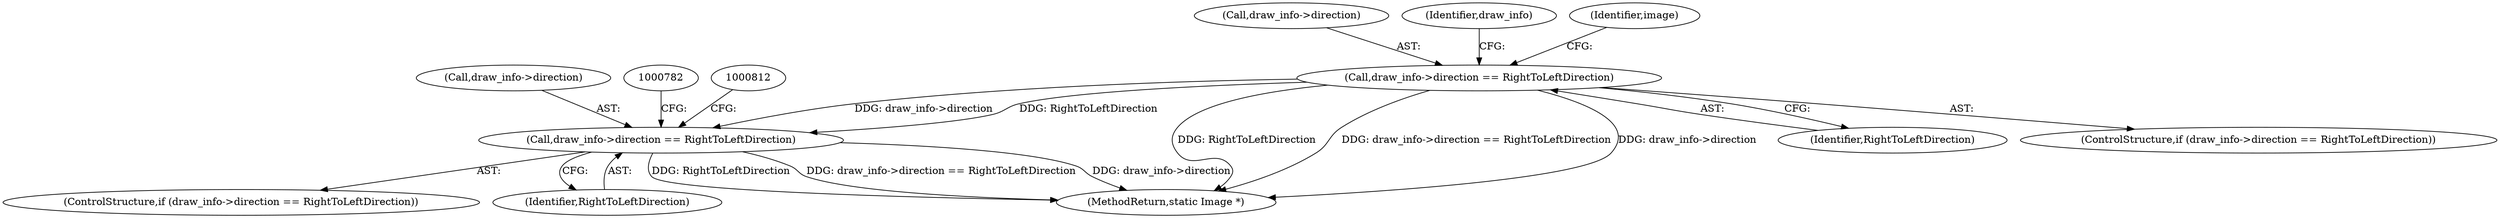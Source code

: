 digraph "0_ImageMagick_f6e9d0d9955e85bdd7540b251cd50d598dacc5e6_30@pointer" {
"1000769" [label="(Call,draw_info->direction == RightToLeftDirection)"];
"1000776" [label="(Call,draw_info->direction == RightToLeftDirection)"];
"1000769" [label="(Call,draw_info->direction == RightToLeftDirection)"];
"1000770" [label="(Call,draw_info->direction)"];
"1000773" [label="(Identifier,RightToLeftDirection)"];
"1000777" [label="(Call,draw_info->direction)"];
"1000874" [label="(MethodReturn,static Image *)"];
"1000776" [label="(Call,draw_info->direction == RightToLeftDirection)"];
"1000775" [label="(ControlStructure,if (draw_info->direction == RightToLeftDirection))"];
"1000780" [label="(Identifier,RightToLeftDirection)"];
"1000768" [label="(ControlStructure,if (draw_info->direction == RightToLeftDirection))"];
"1000778" [label="(Identifier,draw_info)"];
"1000822" [label="(Identifier,image)"];
"1000769" -> "1000768"  [label="AST: "];
"1000769" -> "1000773"  [label="CFG: "];
"1000770" -> "1000769"  [label="AST: "];
"1000773" -> "1000769"  [label="AST: "];
"1000778" -> "1000769"  [label="CFG: "];
"1000822" -> "1000769"  [label="CFG: "];
"1000769" -> "1000874"  [label="DDG: RightToLeftDirection"];
"1000769" -> "1000874"  [label="DDG: draw_info->direction == RightToLeftDirection"];
"1000769" -> "1000874"  [label="DDG: draw_info->direction"];
"1000769" -> "1000776"  [label="DDG: draw_info->direction"];
"1000769" -> "1000776"  [label="DDG: RightToLeftDirection"];
"1000776" -> "1000775"  [label="AST: "];
"1000776" -> "1000780"  [label="CFG: "];
"1000777" -> "1000776"  [label="AST: "];
"1000780" -> "1000776"  [label="AST: "];
"1000782" -> "1000776"  [label="CFG: "];
"1000812" -> "1000776"  [label="CFG: "];
"1000776" -> "1000874"  [label="DDG: RightToLeftDirection"];
"1000776" -> "1000874"  [label="DDG: draw_info->direction == RightToLeftDirection"];
"1000776" -> "1000874"  [label="DDG: draw_info->direction"];
}
